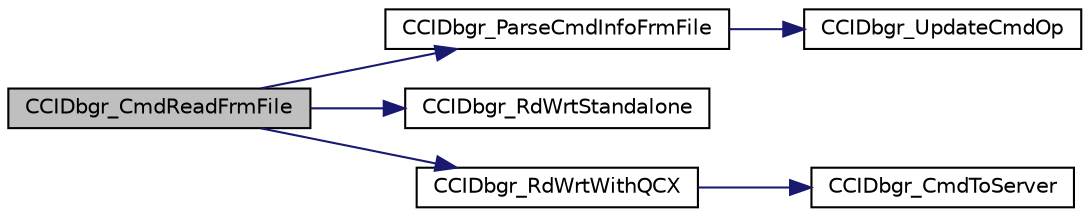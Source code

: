 digraph "CCIDbgr_CmdReadFrmFile"
{
 // LATEX_PDF_SIZE
  edge [fontname="Helvetica",fontsize="10",labelfontname="Helvetica",labelfontsize="10"];
  node [fontname="Helvetica",fontsize="10",shape=record];
  rankdir="LR";
  Node1 [label="CCIDbgr_CmdReadFrmFile",height=0.2,width=0.4,color="black", fillcolor="grey75", style="filled", fontcolor="black",tooltip=" "];
  Node1 -> Node2 [color="midnightblue",fontsize="10",style="solid"];
  Node2 [label="CCIDbgr_ParseCmdInfoFrmFile",height=0.2,width=0.4,color="black", fillcolor="white", style="filled",URL="$qcx__ccidbgr_8c.html#ab4dd09aa07e3b9f876ea58294ba4cb22",tooltip=" "];
  Node2 -> Node3 [color="midnightblue",fontsize="10",style="solid"];
  Node3 [label="CCIDbgr_UpdateCmdOp",height=0.2,width=0.4,color="black", fillcolor="white", style="filled",URL="$qcx__ccidbgr_8c.html#a466b649a0285f8f0b420cd4aff4725b1",tooltip=" "];
  Node1 -> Node4 [color="midnightblue",fontsize="10",style="solid"];
  Node4 [label="CCIDbgr_RdWrtStandalone",height=0.2,width=0.4,color="black", fillcolor="white", style="filled",URL="$qcx__ccidbgr_8c.html#a2f8195a793783a911a10fff067f1eacd",tooltip=" "];
  Node1 -> Node5 [color="midnightblue",fontsize="10",style="solid"];
  Node5 [label="CCIDbgr_RdWrtWithQCX",height=0.2,width=0.4,color="black", fillcolor="white", style="filled",URL="$qcx__ccidbgr_8c.html#a2a1407de761a09a4ba814112e497495b",tooltip=" "];
  Node5 -> Node6 [color="midnightblue",fontsize="10",style="solid"];
  Node6 [label="CCIDbgr_CmdToServer",height=0.2,width=0.4,color="black", fillcolor="white", style="filled",URL="$qcx__ccidbgr_8c.html#a26b31ac5b6c8f6ff5952fa289e25e850",tooltip=" "];
}
